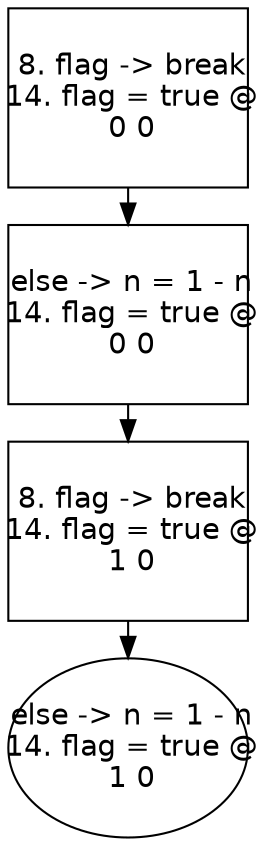 digraph "" {
  graph [size="16,12",ranksep=.25];               
  node [shape=box,fontname=Helvetica,fontsize=14];
  node [width=1.6,height=1.2,fixedsize=true];     
 0 [label=" 8. flag -> break\n 14. flag = true @\n 0 0\n"peripheries=1];
 1 [label=" 9. else -> n = 1 - n @\n 14. flag = true @\n 0 0\n"peripheries=1];
 2 [label=" 8. flag -> break\n 14. flag = true @\n 1 0\n"peripheries=1];
 3 [label=" 9. else -> n = 1 - n @\n 14. flag = true @\n 1 0\n" shape = ellipse peripheries=1];
 0 -> 1;
 1 -> 2;
 2 -> 3;
}
